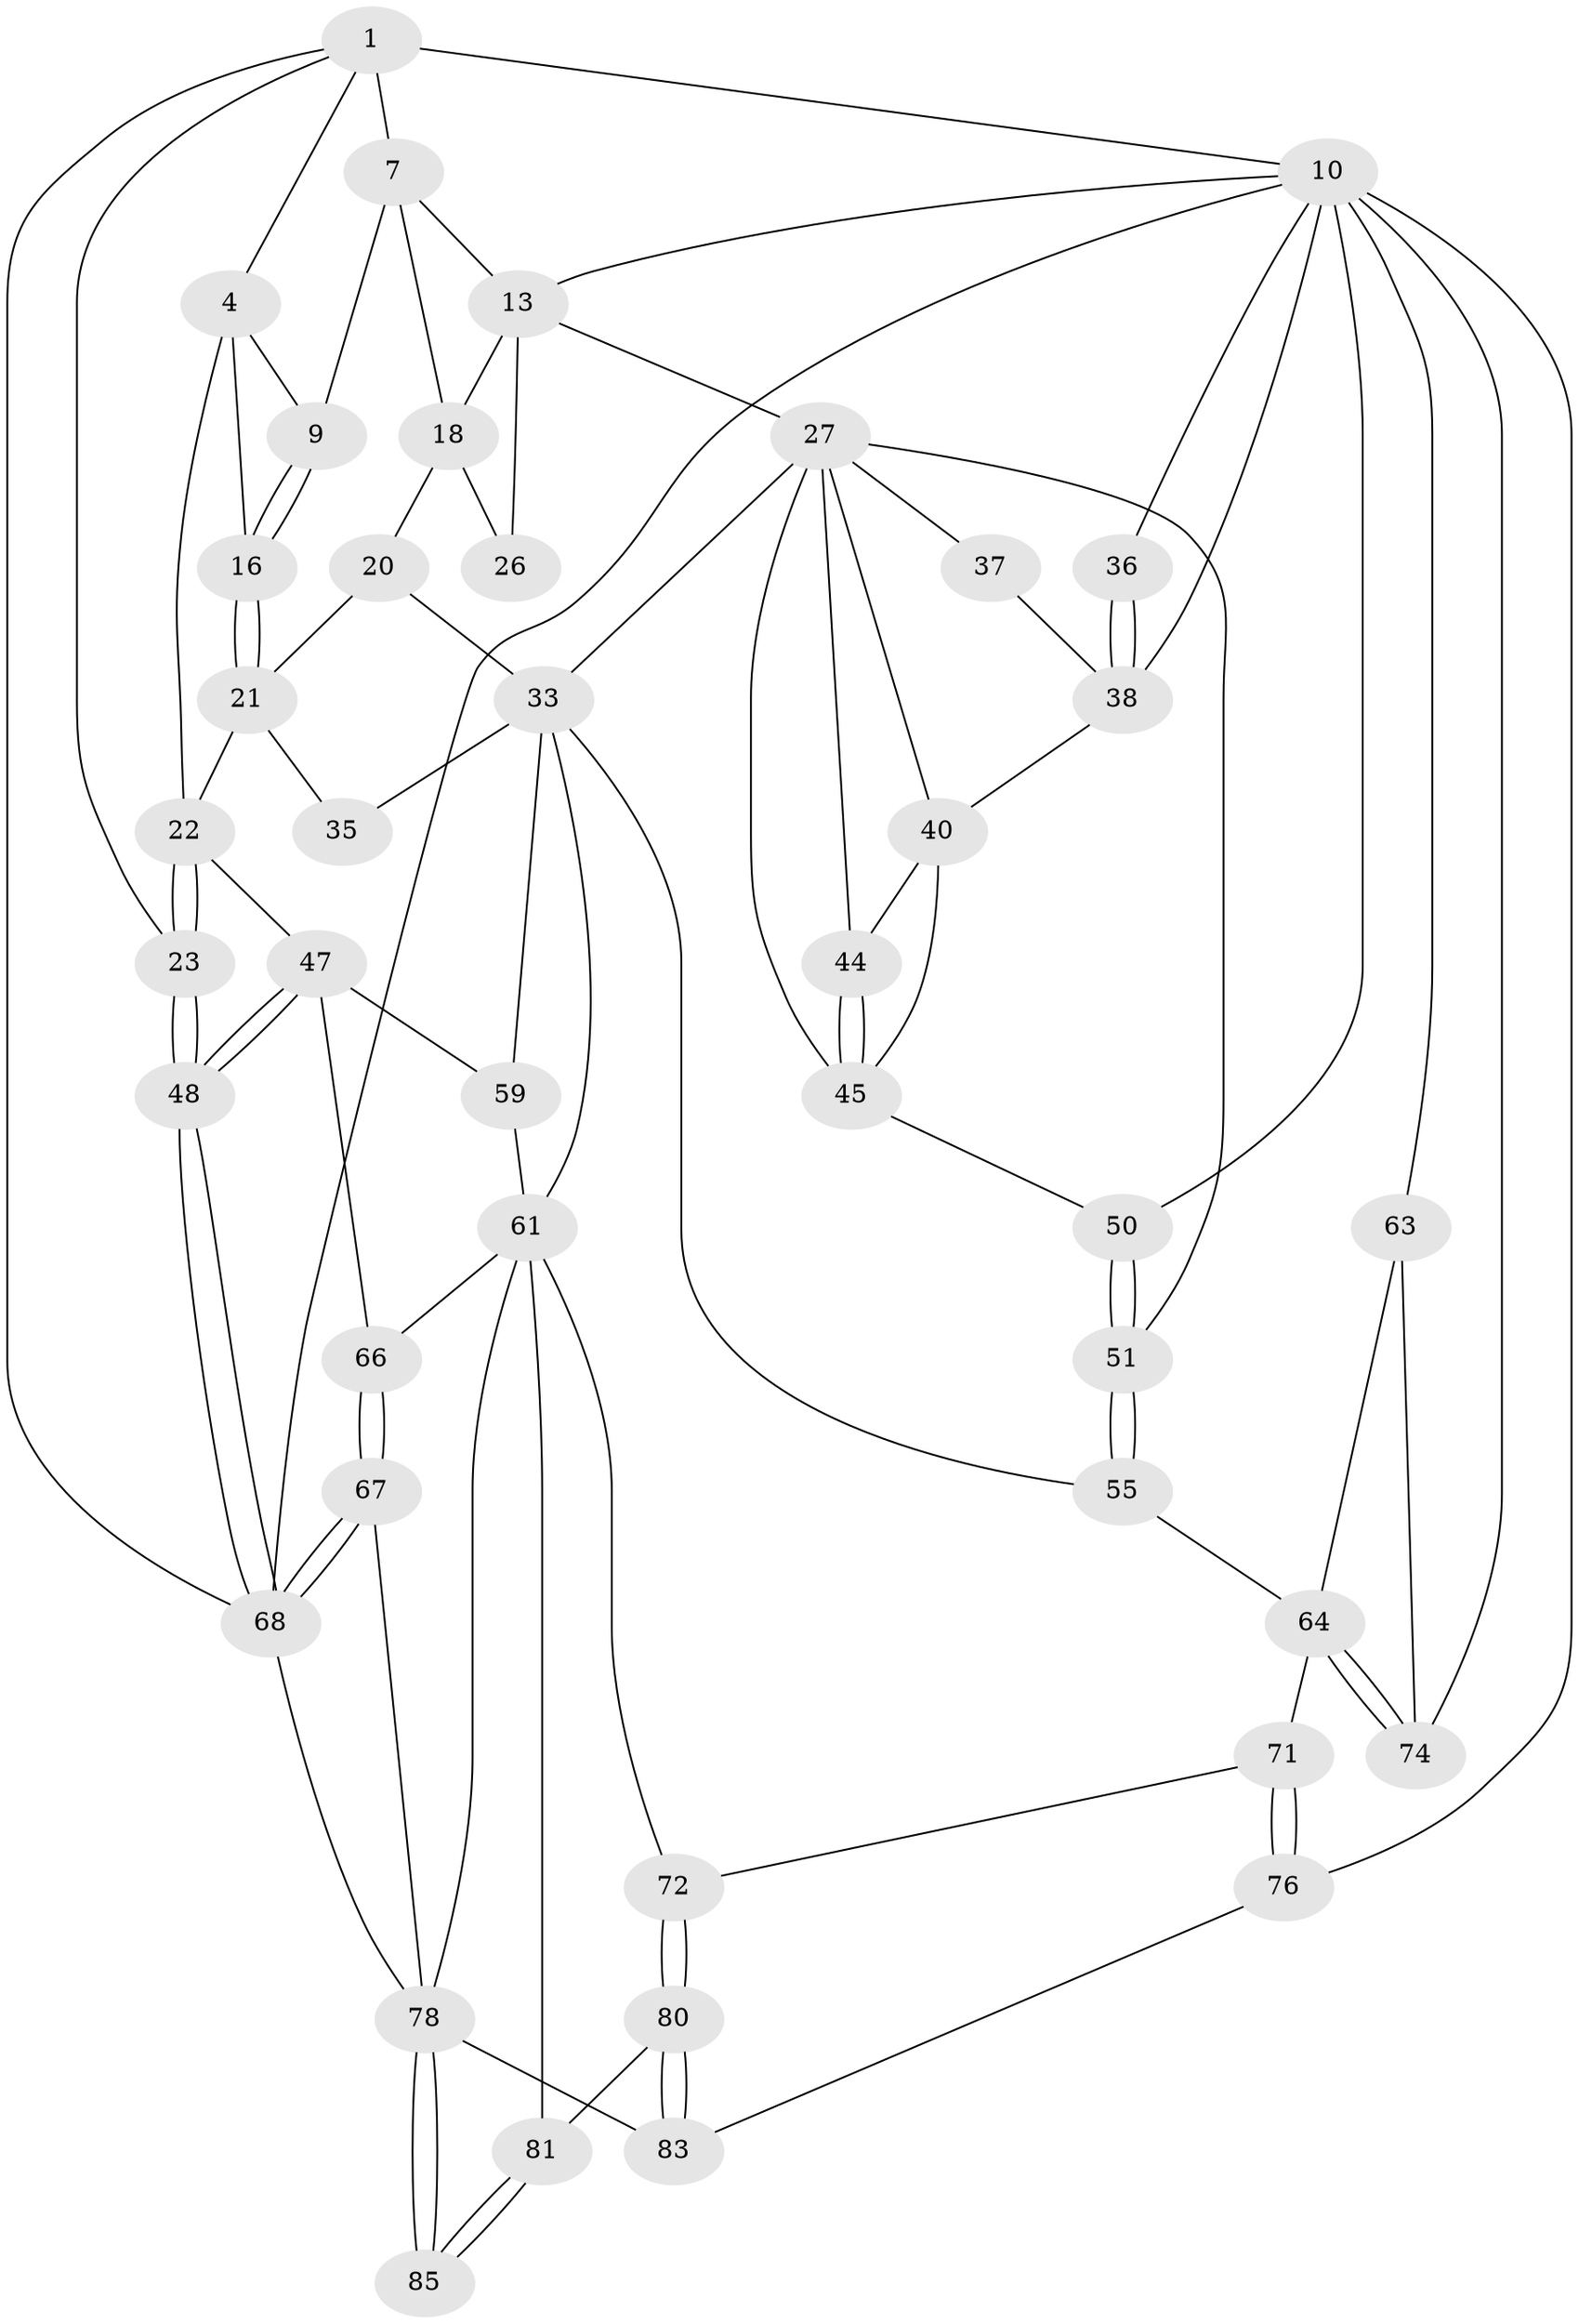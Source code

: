 // original degree distribution, {3: 0.05813953488372093, 6: 0.2441860465116279, 5: 0.5, 4: 0.19767441860465115}
// Generated by graph-tools (version 1.1) at 2025/28/03/15/25 16:28:03]
// undirected, 43 vertices, 97 edges
graph export_dot {
graph [start="1"]
  node [color=gray90,style=filled];
  1 [pos="+0.30707731178574+0",super="+6+2"];
  4 [pos="+0.095556135553768+0.17316088246530897",super="+17+5"];
  7 [pos="+0.633109126643113+0.04952335469174904",super="+8"];
  9 [pos="+0.3486727681330002+0.14503438481904543"];
  10 [pos="+1+0",super="+57+11"];
  13 [pos="+0.6708245579989249+0.24617085345809417",super="+14"];
  16 [pos="+0.25572148330657174+0.2021537372275888"];
  18 [pos="+0.43547827924865823+0.25205313570497895",super="+19"];
  20 [pos="+0.42737013462127366+0.324926079739307"];
  21 [pos="+0.3015646027984806+0.3089321539988033",super="+24"];
  22 [pos="+0.1478614636934947+0.3380039553783568",super="+25"];
  23 [pos="+0+0.473858607903973"];
  26 [pos="+0.49301721820528893+0.32332767728019673"];
  27 [pos="+0.5097347697725688+0.34455022647141065",super="+28+31"];
  33 [pos="+0.47915573171652004+0.48124763962035877",super="+34+53"];
  35 [pos="+0.2718586012648704+0.4793250769516753"];
  36 [pos="+0.9299167186590985+0.29946748592250905"];
  37 [pos="+0.8050148443350493+0.3638505760769407"];
  38 [pos="+0.8174757412492197+0.5238403494974432",super="+39"];
  40 [pos="+0.757978896512267+0.4791464079052044",super="+46"];
  44 [pos="+0.6296835645866852+0.38056222858590527"];
  45 [pos="+0.5568791087721059+0.46142612286092455",super="+49"];
  47 [pos="+0+0.5085056895787172",super="+60"];
  48 [pos="+0+0.47756279216607816"];
  50 [pos="+0.6342259977370075+0.5809028795588331"];
  51 [pos="+0.5041406785528116+0.6327940630329575"];
  55 [pos="+0.4866147116797915+0.6695439972470724"];
  59 [pos="+0.23368822623447263+0.5381341477863033"];
  61 [pos="+0.38562184657774046+0.7494785367217524",super="+73+62"];
  63 [pos="+0.657242273563853+0.6865739893562254",super="+69"];
  64 [pos="+0.6333384776436458+0.7210474064616679",super="+65"];
  66 [pos="+0.13235015633292663+0.7826978965826851"];
  67 [pos="+0.11632203504995396+0.8002921754758721"];
  68 [pos="+0+0.7648603518434731",super="+70"];
  71 [pos="+0.5468620943218596+0.8474958760406722"];
  72 [pos="+0.4456734050372579+0.8280061881552684"];
  74 [pos="+0.6912216429724173+0.8236856737324595"];
  76 [pos="+0.6427408995309388+0.9311456094936341",super="+82"];
  78 [pos="+0.17563512012787627+0.8983119011413354",super="+79"];
  80 [pos="+0.43284506576202314+1"];
  81 [pos="+0.34493070169849155+0.9461591592632571"];
  83 [pos="+0.5240678565962806+1"];
  85 [pos="+0.20661977190082706+1"];
  1 -- 10 [weight=2];
  1 -- 7;
  1 -- 4;
  1 -- 68;
  1 -- 23;
  4 -- 16;
  4 -- 22;
  4 -- 9;
  7 -- 9;
  7 -- 18;
  7 -- 13;
  9 -- 16;
  9 -- 16;
  10 -- 68;
  10 -- 36;
  10 -- 38;
  10 -- 74;
  10 -- 76 [weight=2];
  10 -- 13;
  10 -- 50;
  10 -- 63 [weight=2];
  13 -- 27;
  13 -- 26;
  13 -- 18;
  16 -- 21;
  16 -- 21;
  18 -- 26;
  18 -- 20;
  20 -- 21;
  20 -- 33;
  21 -- 35;
  21 -- 22;
  22 -- 23;
  22 -- 23;
  22 -- 47;
  23 -- 48;
  23 -- 48;
  27 -- 37;
  27 -- 40;
  27 -- 44;
  27 -- 33;
  27 -- 45;
  27 -- 51;
  33 -- 35 [weight=2];
  33 -- 55;
  33 -- 59;
  33 -- 61;
  36 -- 38;
  36 -- 38;
  37 -- 38;
  38 -- 40;
  40 -- 44;
  40 -- 45;
  44 -- 45;
  44 -- 45;
  45 -- 50;
  47 -- 48;
  47 -- 48;
  47 -- 66;
  47 -- 59;
  48 -- 68;
  48 -- 68;
  50 -- 51;
  50 -- 51;
  51 -- 55;
  51 -- 55;
  55 -- 64;
  59 -- 61;
  61 -- 72;
  61 -- 81;
  61 -- 78;
  61 -- 66;
  63 -- 64;
  63 -- 74;
  64 -- 74;
  64 -- 74;
  64 -- 71;
  66 -- 67;
  66 -- 67;
  67 -- 68;
  67 -- 68;
  67 -- 78;
  68 -- 78;
  71 -- 72;
  71 -- 76;
  71 -- 76;
  72 -- 80;
  72 -- 80;
  76 -- 83;
  78 -- 85 [weight=2];
  78 -- 85;
  78 -- 83;
  80 -- 81;
  80 -- 83;
  80 -- 83;
  81 -- 85;
  81 -- 85;
}
